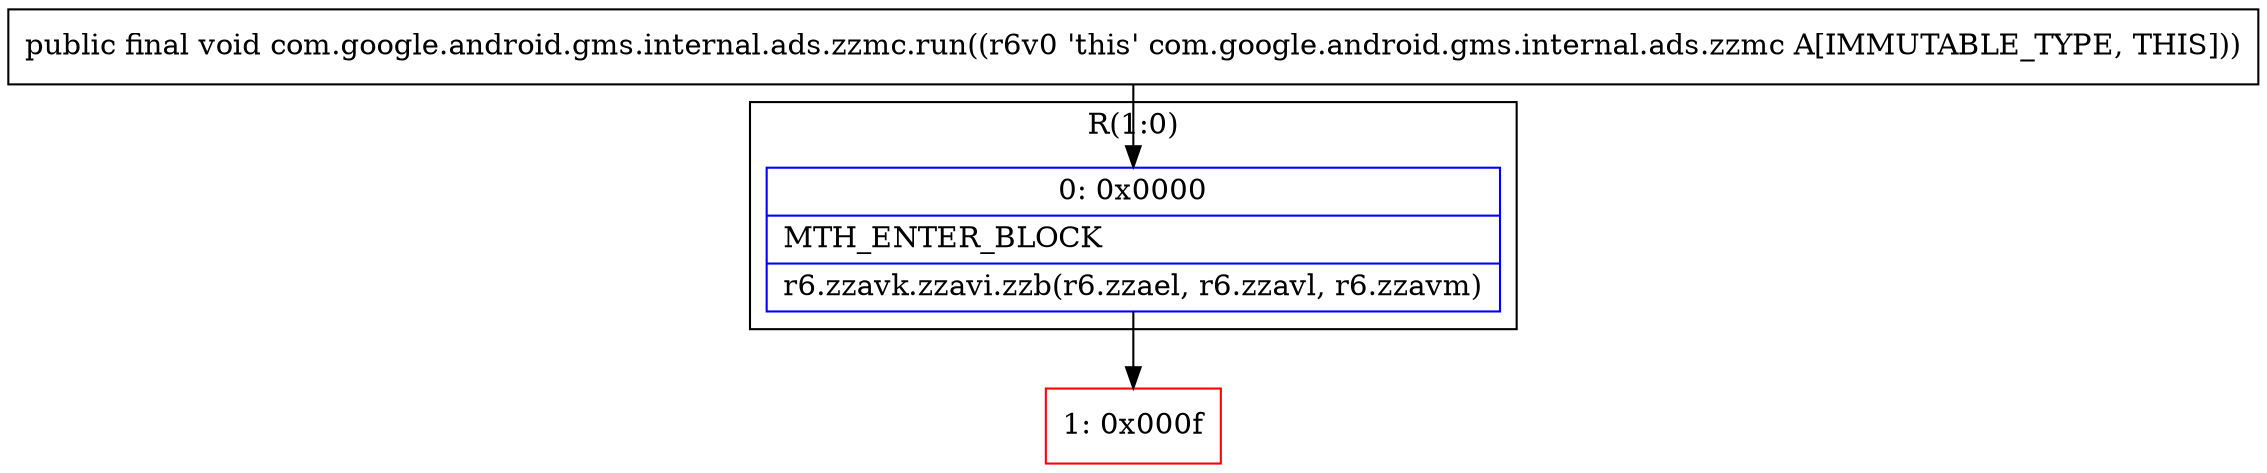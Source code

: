 digraph "CFG forcom.google.android.gms.internal.ads.zzmc.run()V" {
subgraph cluster_Region_1291298289 {
label = "R(1:0)";
node [shape=record,color=blue];
Node_0 [shape=record,label="{0\:\ 0x0000|MTH_ENTER_BLOCK\l|r6.zzavk.zzavi.zzb(r6.zzael, r6.zzavl, r6.zzavm)\l}"];
}
Node_1 [shape=record,color=red,label="{1\:\ 0x000f}"];
MethodNode[shape=record,label="{public final void com.google.android.gms.internal.ads.zzmc.run((r6v0 'this' com.google.android.gms.internal.ads.zzmc A[IMMUTABLE_TYPE, THIS])) }"];
MethodNode -> Node_0;
Node_0 -> Node_1;
}

